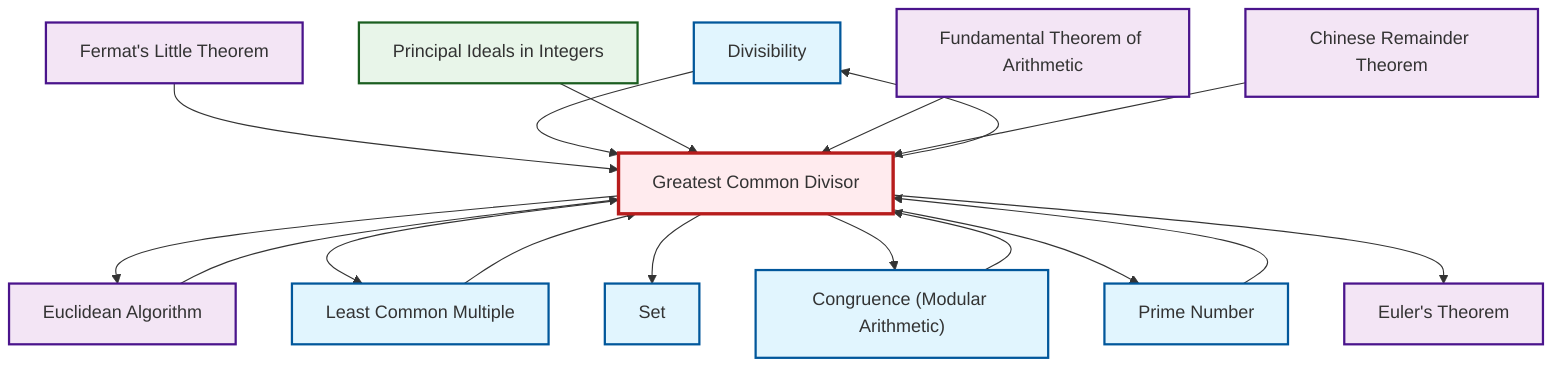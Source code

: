 graph TD
    classDef definition fill:#e1f5fe,stroke:#01579b,stroke-width:2px
    classDef theorem fill:#f3e5f5,stroke:#4a148c,stroke-width:2px
    classDef axiom fill:#fff3e0,stroke:#e65100,stroke-width:2px
    classDef example fill:#e8f5e9,stroke:#1b5e20,stroke-width:2px
    classDef current fill:#ffebee,stroke:#b71c1c,stroke-width:3px
    def-divisibility["Divisibility"]:::definition
    def-gcd["Greatest Common Divisor"]:::definition
    def-congruence["Congruence (Modular Arithmetic)"]:::definition
    thm-euclidean-algorithm["Euclidean Algorithm"]:::theorem
    thm-chinese-remainder["Chinese Remainder Theorem"]:::theorem
    def-prime["Prime Number"]:::definition
    def-lcm["Least Common Multiple"]:::definition
    thm-fermat-little["Fermat's Little Theorem"]:::theorem
    thm-euler["Euler's Theorem"]:::theorem
    thm-fundamental-arithmetic["Fundamental Theorem of Arithmetic"]:::theorem
    ex-principal-ideal["Principal Ideals in Integers"]:::example
    def-set["Set"]:::definition
    thm-fermat-little --> def-gcd
    def-gcd --> thm-euclidean-algorithm
    def-gcd --> def-lcm
    def-prime --> def-gcd
    def-gcd --> def-divisibility
    thm-euclidean-algorithm --> def-gcd
    def-divisibility --> def-gcd
    ex-principal-ideal --> def-gcd
    def-gcd --> def-set
    def-gcd --> def-congruence
    def-gcd --> def-prime
    def-gcd --> thm-euler
    thm-fundamental-arithmetic --> def-gcd
    def-lcm --> def-gcd
    thm-chinese-remainder --> def-gcd
    def-congruence --> def-gcd
    class def-gcd current